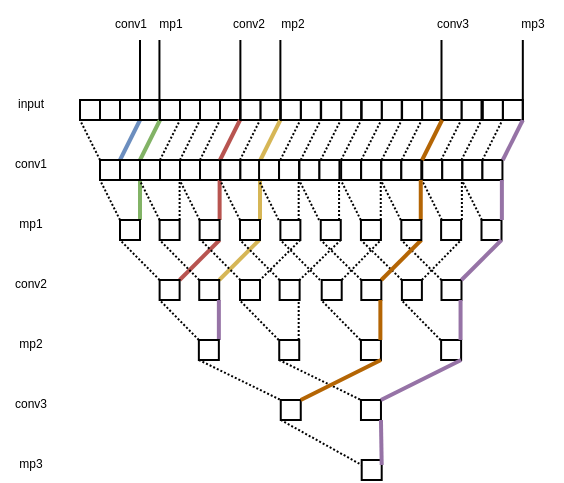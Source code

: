 <mxfile version="14.8.4" type="github">
  <diagram id="XacogqaK9mrQ45GxuNSi" name="Page-1">
    <mxGraphModel dx="677" dy="378" grid="1" gridSize="10" guides="1" tooltips="1" connect="1" arrows="1" fold="1" page="1" pageScale="1" pageWidth="850" pageHeight="1100" math="0" shadow="0">
      <root>
        <mxCell id="0" />
        <mxCell id="1" parent="0" />
        <mxCell id="IdqvDO2Dhx7yjKu7YwTV-2" value="" style="rounded=0;whiteSpace=wrap;html=1;" vertex="1" parent="1">
          <mxGeometry x="120" y="210" width="10" height="10" as="geometry" />
        </mxCell>
        <mxCell id="IdqvDO2Dhx7yjKu7YwTV-3" value="" style="rounded=0;whiteSpace=wrap;html=1;" vertex="1" parent="1">
          <mxGeometry x="130" y="210" width="10" height="10" as="geometry" />
        </mxCell>
        <mxCell id="IdqvDO2Dhx7yjKu7YwTV-4" value="" style="rounded=0;whiteSpace=wrap;html=1;fontStyle=1" vertex="1" parent="1">
          <mxGeometry x="140" y="210" width="10" height="10" as="geometry" />
        </mxCell>
        <mxCell id="IdqvDO2Dhx7yjKu7YwTV-11" style="rounded=0;orthogonalLoop=1;jettySize=auto;html=1;exitX=0;exitY=0;exitDx=0;exitDy=0;entryX=0;entryY=1;entryDx=0;entryDy=0;dashed=1;dashPattern=1 1;endArrow=none;endFill=0;" edge="1" parent="1" source="IdqvDO2Dhx7yjKu7YwTV-5" target="IdqvDO2Dhx7yjKu7YwTV-2">
          <mxGeometry relative="1" as="geometry" />
        </mxCell>
        <mxCell id="IdqvDO2Dhx7yjKu7YwTV-12" style="edgeStyle=none;rounded=0;orthogonalLoop=1;jettySize=auto;html=1;exitX=1;exitY=0;exitDx=0;exitDy=0;entryX=0;entryY=1;entryDx=0;entryDy=0;endArrow=none;endFill=0;fillColor=#dae8fc;strokeColor=#6c8ebf;strokeWidth=2;" edge="1" parent="1" source="IdqvDO2Dhx7yjKu7YwTV-5" target="IdqvDO2Dhx7yjKu7YwTV-10">
          <mxGeometry relative="1" as="geometry" />
        </mxCell>
        <mxCell id="IdqvDO2Dhx7yjKu7YwTV-5" value="" style="rounded=0;whiteSpace=wrap;html=1;" vertex="1" parent="1">
          <mxGeometry x="130" y="240" width="10" height="10" as="geometry" />
        </mxCell>
        <mxCell id="IdqvDO2Dhx7yjKu7YwTV-8" value="" style="rounded=0;whiteSpace=wrap;html=1;" vertex="1" parent="1">
          <mxGeometry x="130" y="210" width="10" height="10" as="geometry" />
        </mxCell>
        <mxCell id="IdqvDO2Dhx7yjKu7YwTV-9" value="" style="rounded=0;whiteSpace=wrap;html=1;" vertex="1" parent="1">
          <mxGeometry x="140" y="210" width="10" height="10" as="geometry" />
        </mxCell>
        <mxCell id="IdqvDO2Dhx7yjKu7YwTV-10" value="" style="rounded=0;whiteSpace=wrap;html=1;fontStyle=1" vertex="1" parent="1">
          <mxGeometry x="150" y="210" width="10" height="10" as="geometry" />
        </mxCell>
        <mxCell id="IdqvDO2Dhx7yjKu7YwTV-15" style="edgeStyle=none;rounded=0;orthogonalLoop=1;jettySize=auto;html=1;exitX=1;exitY=0;exitDx=0;exitDy=0;entryX=1;entryY=1;entryDx=0;entryDy=0;endArrow=none;endFill=0;fillColor=#d5e8d4;strokeColor=#82b366;strokeWidth=2;" edge="1" parent="1" target="IdqvDO2Dhx7yjKu7YwTV-10">
          <mxGeometry relative="1" as="geometry">
            <mxPoint x="150" y="240" as="sourcePoint" />
          </mxGeometry>
        </mxCell>
        <mxCell id="IdqvDO2Dhx7yjKu7YwTV-19" style="edgeStyle=none;rounded=0;orthogonalLoop=1;jettySize=auto;html=1;exitX=0;exitY=0;exitDx=0;exitDy=0;entryX=0;entryY=1;entryDx=0;entryDy=0;dashed=1;dashPattern=1 1;endArrow=none;endFill=0;" edge="1" parent="1" target="IdqvDO2Dhx7yjKu7YwTV-5">
          <mxGeometry relative="1" as="geometry">
            <mxPoint x="140" y="270.0" as="sourcePoint" />
          </mxGeometry>
        </mxCell>
        <mxCell id="IdqvDO2Dhx7yjKu7YwTV-20" style="edgeStyle=none;rounded=0;orthogonalLoop=1;jettySize=auto;html=1;exitX=1;exitY=0;exitDx=0;exitDy=0;entryX=1;entryY=1;entryDx=0;entryDy=0;endArrow=none;endFill=0;fillColor=#d5e8d4;strokeColor=#82b366;strokeWidth=2;" edge="1" parent="1">
          <mxGeometry relative="1" as="geometry">
            <mxPoint x="150" y="270.0" as="sourcePoint" />
            <mxPoint x="150" y="250.0" as="targetPoint" />
          </mxGeometry>
        </mxCell>
        <mxCell id="IdqvDO2Dhx7yjKu7YwTV-27" value="" style="rounded=0;whiteSpace=wrap;html=1;fontStyle=1" vertex="1" parent="1">
          <mxGeometry x="160" y="210" width="10" height="10" as="geometry" />
        </mxCell>
        <mxCell id="IdqvDO2Dhx7yjKu7YwTV-28" value="" style="rounded=0;whiteSpace=wrap;html=1;fontStyle=1" vertex="1" parent="1">
          <mxGeometry x="170" y="210" width="10" height="10" as="geometry" />
        </mxCell>
        <mxCell id="IdqvDO2Dhx7yjKu7YwTV-30" style="edgeStyle=none;rounded=0;orthogonalLoop=1;jettySize=auto;html=1;exitX=1;exitY=0;exitDx=0;exitDy=0;entryX=1;entryY=1;entryDx=0;entryDy=0;dashed=1;dashPattern=1 1;endArrow=none;endFill=0;" edge="1" parent="1" source="IdqvDO2Dhx7yjKu7YwTV-31">
          <mxGeometry relative="1" as="geometry">
            <mxPoint x="170" y="220" as="targetPoint" />
          </mxGeometry>
        </mxCell>
        <mxCell id="IdqvDO2Dhx7yjKu7YwTV-31" value="" style="rounded=0;whiteSpace=wrap;html=1;" vertex="1" parent="1">
          <mxGeometry x="150" y="240" width="10" height="10" as="geometry" />
        </mxCell>
        <mxCell id="IdqvDO2Dhx7yjKu7YwTV-33" style="edgeStyle=none;rounded=0;orthogonalLoop=1;jettySize=auto;html=1;exitX=1;exitY=0;exitDx=0;exitDy=0;entryX=1;entryY=1;entryDx=0;entryDy=0;dashed=1;dashPattern=1 1;endArrow=none;endFill=0;" edge="1" parent="1" source="IdqvDO2Dhx7yjKu7YwTV-34">
          <mxGeometry relative="1" as="geometry">
            <mxPoint x="180" y="220" as="targetPoint" />
          </mxGeometry>
        </mxCell>
        <mxCell id="IdqvDO2Dhx7yjKu7YwTV-34" value="" style="rounded=0;whiteSpace=wrap;html=1;" vertex="1" parent="1">
          <mxGeometry x="160" y="240" width="10" height="10" as="geometry" />
        </mxCell>
        <mxCell id="IdqvDO2Dhx7yjKu7YwTV-35" style="edgeStyle=none;rounded=0;orthogonalLoop=1;jettySize=auto;html=1;exitX=0;exitY=0;exitDx=0;exitDy=0;entryX=0;entryY=1;entryDx=0;entryDy=0;dashed=1;dashPattern=1 1;endArrow=none;endFill=0;" edge="1" parent="1" source="IdqvDO2Dhx7yjKu7YwTV-37">
          <mxGeometry relative="1" as="geometry">
            <mxPoint x="149.81" y="250.0" as="targetPoint" />
          </mxGeometry>
        </mxCell>
        <mxCell id="IdqvDO2Dhx7yjKu7YwTV-36" style="edgeStyle=none;rounded=0;orthogonalLoop=1;jettySize=auto;html=1;exitX=1;exitY=0;exitDx=0;exitDy=0;entryX=1;entryY=1;entryDx=0;entryDy=0;dashed=1;dashPattern=1 1;endArrow=none;endFill=0;" edge="1" parent="1" source="IdqvDO2Dhx7yjKu7YwTV-37">
          <mxGeometry relative="1" as="geometry">
            <mxPoint x="169.81" y="250.0" as="targetPoint" />
          </mxGeometry>
        </mxCell>
        <mxCell id="IdqvDO2Dhx7yjKu7YwTV-37" value="" style="rounded=0;whiteSpace=wrap;html=1;" vertex="1" parent="1">
          <mxGeometry x="159.81" y="270" width="10" height="10" as="geometry" />
        </mxCell>
        <mxCell id="IdqvDO2Dhx7yjKu7YwTV-38" value="" style="rounded=0;whiteSpace=wrap;html=1;fontStyle=1" vertex="1" parent="1">
          <mxGeometry x="180" y="210" width="10" height="10" as="geometry" />
        </mxCell>
        <mxCell id="IdqvDO2Dhx7yjKu7YwTV-39" value="" style="rounded=0;whiteSpace=wrap;html=1;fontStyle=1" vertex="1" parent="1">
          <mxGeometry x="190" y="210" width="10" height="10" as="geometry" />
        </mxCell>
        <mxCell id="IdqvDO2Dhx7yjKu7YwTV-46" value="" style="rounded=0;whiteSpace=wrap;html=1;" vertex="1" parent="1">
          <mxGeometry x="170" y="240" width="10" height="10" as="geometry" />
        </mxCell>
        <mxCell id="IdqvDO2Dhx7yjKu7YwTV-47" value="" style="rounded=0;whiteSpace=wrap;html=1;" vertex="1" parent="1">
          <mxGeometry x="180" y="240" width="10" height="10" as="geometry" />
        </mxCell>
        <mxCell id="IdqvDO2Dhx7yjKu7YwTV-49" style="edgeStyle=none;rounded=0;orthogonalLoop=1;jettySize=auto;html=1;exitX=1;exitY=0;exitDx=0;exitDy=0;entryX=1;entryY=1;entryDx=0;entryDy=0;dashed=1;dashPattern=1 1;endArrow=none;endFill=0;" edge="1" parent="1">
          <mxGeometry relative="1" as="geometry">
            <mxPoint x="190" y="220" as="targetPoint" />
            <mxPoint x="180" y="240" as="sourcePoint" />
          </mxGeometry>
        </mxCell>
        <mxCell id="IdqvDO2Dhx7yjKu7YwTV-51" style="edgeStyle=none;rounded=0;orthogonalLoop=1;jettySize=auto;html=1;exitX=1;exitY=0;exitDx=0;exitDy=0;entryX=1;entryY=1;entryDx=0;entryDy=0;endArrow=none;endFill=0;fillColor=#f8cecc;strokeColor=#b85450;strokeWidth=2;" edge="1" parent="1">
          <mxGeometry relative="1" as="geometry">
            <mxPoint x="200" y="220" as="targetPoint" />
            <mxPoint x="190" y="240" as="sourcePoint" />
          </mxGeometry>
        </mxCell>
        <mxCell id="IdqvDO2Dhx7yjKu7YwTV-52" style="edgeStyle=none;rounded=0;orthogonalLoop=1;jettySize=auto;html=1;exitX=0;exitY=0;exitDx=0;exitDy=0;entryX=0;entryY=1;entryDx=0;entryDy=0;dashed=1;dashPattern=1 1;endArrow=none;endFill=0;" edge="1" parent="1">
          <mxGeometry relative="1" as="geometry">
            <mxPoint x="169.81" y="250.0" as="targetPoint" />
            <mxPoint x="179.81" y="270.0" as="sourcePoint" />
          </mxGeometry>
        </mxCell>
        <mxCell id="IdqvDO2Dhx7yjKu7YwTV-53" style="edgeStyle=none;rounded=0;orthogonalLoop=1;jettySize=auto;html=1;exitX=1;exitY=0;exitDx=0;exitDy=0;entryX=1;entryY=1;entryDx=0;entryDy=0;endArrow=none;endFill=0;fillColor=#f8cecc;strokeColor=#b85450;strokeWidth=2;" edge="1" parent="1">
          <mxGeometry relative="1" as="geometry">
            <mxPoint x="189.81" y="250.0" as="targetPoint" />
            <mxPoint x="189.81" y="270.0" as="sourcePoint" />
          </mxGeometry>
        </mxCell>
        <mxCell id="IdqvDO2Dhx7yjKu7YwTV-56" style="edgeStyle=none;rounded=0;orthogonalLoop=1;jettySize=auto;html=1;exitX=0;exitY=0;exitDx=0;exitDy=0;entryX=0;entryY=1;entryDx=0;entryDy=0;dashed=1;dashPattern=1 1;endArrow=none;endFill=0;" edge="1" parent="1" source="IdqvDO2Dhx7yjKu7YwTV-55">
          <mxGeometry relative="1" as="geometry">
            <mxPoint x="140" y="280.0" as="targetPoint" />
          </mxGeometry>
        </mxCell>
        <mxCell id="IdqvDO2Dhx7yjKu7YwTV-57" style="edgeStyle=none;rounded=0;orthogonalLoop=1;jettySize=auto;html=1;exitX=1;exitY=0;exitDx=0;exitDy=0;entryX=1;entryY=1;entryDx=0;entryDy=0;endArrow=none;endFill=0;fillColor=#f8cecc;strokeColor=#b85450;strokeWidth=2;" edge="1" parent="1" source="IdqvDO2Dhx7yjKu7YwTV-55">
          <mxGeometry relative="1" as="geometry">
            <mxPoint x="189.81" y="280.0" as="targetPoint" />
          </mxGeometry>
        </mxCell>
        <mxCell id="IdqvDO2Dhx7yjKu7YwTV-55" value="" style="rounded=0;whiteSpace=wrap;html=1;" vertex="1" parent="1">
          <mxGeometry x="159.81" y="300" width="10" height="10" as="geometry" />
        </mxCell>
        <mxCell id="IdqvDO2Dhx7yjKu7YwTV-58" style="edgeStyle=none;rounded=0;orthogonalLoop=1;jettySize=auto;html=1;exitX=0;exitY=0;exitDx=0;exitDy=0;entryX=0;entryY=1;entryDx=0;entryDy=0;dashed=1;dashPattern=1 1;endArrow=none;endFill=0;" edge="1" parent="1" source="IdqvDO2Dhx7yjKu7YwTV-60">
          <mxGeometry relative="1" as="geometry">
            <mxPoint x="159.81" y="280.0" as="targetPoint" />
          </mxGeometry>
        </mxCell>
        <mxCell id="IdqvDO2Dhx7yjKu7YwTV-59" style="edgeStyle=none;rounded=0;orthogonalLoop=1;jettySize=auto;html=1;exitX=1;exitY=0;exitDx=0;exitDy=0;entryX=1;entryY=1;entryDx=0;entryDy=0;endArrow=none;endFill=0;fillColor=#fff2cc;strokeColor=#d6b656;strokeWidth=2;" edge="1" parent="1" source="IdqvDO2Dhx7yjKu7YwTV-60">
          <mxGeometry relative="1" as="geometry">
            <mxPoint x="209.62" y="280.0" as="targetPoint" />
          </mxGeometry>
        </mxCell>
        <mxCell id="IdqvDO2Dhx7yjKu7YwTV-60" value="" style="rounded=0;whiteSpace=wrap;html=1;" vertex="1" parent="1">
          <mxGeometry x="179.62" y="300" width="10" height="10" as="geometry" />
        </mxCell>
        <mxCell id="IdqvDO2Dhx7yjKu7YwTV-61" value="" style="rounded=0;whiteSpace=wrap;html=1;fontStyle=1" vertex="1" parent="1">
          <mxGeometry x="210.19" y="210" width="10" height="10" as="geometry" />
        </mxCell>
        <mxCell id="IdqvDO2Dhx7yjKu7YwTV-62" value="" style="rounded=0;whiteSpace=wrap;html=1;" vertex="1" parent="1">
          <mxGeometry x="190.19" y="240" width="10" height="10" as="geometry" />
        </mxCell>
        <mxCell id="IdqvDO2Dhx7yjKu7YwTV-63" value="" style="rounded=0;whiteSpace=wrap;html=1;" vertex="1" parent="1">
          <mxGeometry x="200.19" y="240" width="10" height="10" as="geometry" />
        </mxCell>
        <mxCell id="IdqvDO2Dhx7yjKu7YwTV-64" style="edgeStyle=none;rounded=0;orthogonalLoop=1;jettySize=auto;html=1;exitX=1;exitY=0;exitDx=0;exitDy=0;entryX=1;entryY=1;entryDx=0;entryDy=0;endArrow=none;endFill=0;fillColor=#fff2cc;strokeColor=#d6b656;strokeWidth=2;" edge="1" parent="1">
          <mxGeometry relative="1" as="geometry">
            <mxPoint x="220.19" y="220" as="targetPoint" />
            <mxPoint x="210.19" y="240" as="sourcePoint" />
          </mxGeometry>
        </mxCell>
        <mxCell id="IdqvDO2Dhx7yjKu7YwTV-65" style="edgeStyle=none;rounded=0;orthogonalLoop=1;jettySize=auto;html=1;exitX=0;exitY=0;exitDx=0;exitDy=0;entryX=0;entryY=1;entryDx=0;entryDy=0;dashed=1;dashPattern=1 1;endArrow=none;endFill=0;strokeWidth=1;" edge="1" parent="1">
          <mxGeometry relative="1" as="geometry">
            <mxPoint x="190.0" y="250.0" as="targetPoint" />
            <mxPoint x="200" y="270.0" as="sourcePoint" />
          </mxGeometry>
        </mxCell>
        <mxCell id="IdqvDO2Dhx7yjKu7YwTV-66" style="edgeStyle=none;rounded=0;orthogonalLoop=1;jettySize=auto;html=1;exitX=1;exitY=0;exitDx=0;exitDy=0;entryX=1;entryY=1;entryDx=0;entryDy=0;endArrow=none;endFill=0;fillColor=#fff2cc;strokeColor=#d6b656;strokeWidth=2;" edge="1" parent="1">
          <mxGeometry relative="1" as="geometry">
            <mxPoint x="210.0" y="250.0" as="targetPoint" />
            <mxPoint x="210" y="270.0" as="sourcePoint" />
          </mxGeometry>
        </mxCell>
        <mxCell id="IdqvDO2Dhx7yjKu7YwTV-68" value="" style="rounded=0;whiteSpace=wrap;html=1;fontStyle=1" vertex="1" parent="1">
          <mxGeometry x="200.19" y="210" width="10" height="10" as="geometry" />
        </mxCell>
        <mxCell id="IdqvDO2Dhx7yjKu7YwTV-69" style="edgeStyle=none;rounded=0;orthogonalLoop=1;jettySize=auto;html=1;exitX=1;exitY=0;exitDx=0;exitDy=0;entryX=1;entryY=1;entryDx=0;entryDy=0;dashed=1;dashPattern=1 1;endArrow=none;endFill=0;" edge="1" parent="1">
          <mxGeometry relative="1" as="geometry">
            <mxPoint x="210" y="220" as="targetPoint" />
            <mxPoint x="200" y="240" as="sourcePoint" />
          </mxGeometry>
        </mxCell>
        <mxCell id="IdqvDO2Dhx7yjKu7YwTV-70" style="edgeStyle=none;rounded=0;orthogonalLoop=1;jettySize=auto;html=1;exitX=0;exitY=0;exitDx=0;exitDy=0;entryX=0;entryY=1;entryDx=0;entryDy=0;dashed=1;dashPattern=1 1;endArrow=none;endFill=0;" edge="1" parent="1" source="IdqvDO2Dhx7yjKu7YwTV-72" target="IdqvDO2Dhx7yjKu7YwTV-55">
          <mxGeometry relative="1" as="geometry">
            <mxPoint x="169.43" y="310.0" as="targetPoint" />
          </mxGeometry>
        </mxCell>
        <mxCell id="IdqvDO2Dhx7yjKu7YwTV-71" style="edgeStyle=none;rounded=0;orthogonalLoop=1;jettySize=auto;html=1;exitX=1;exitY=0;exitDx=0;exitDy=0;entryX=1;entryY=1;entryDx=0;entryDy=0;endArrow=none;endFill=0;fillColor=#e1d5e7;strokeColor=#9673a6;strokeWidth=2;" edge="1" parent="1" source="IdqvDO2Dhx7yjKu7YwTV-72">
          <mxGeometry relative="1" as="geometry">
            <mxPoint x="189.43" y="310.0" as="targetPoint" />
          </mxGeometry>
        </mxCell>
        <mxCell id="IdqvDO2Dhx7yjKu7YwTV-134" style="edgeStyle=none;rounded=0;orthogonalLoop=1;jettySize=auto;html=1;exitX=0;exitY=1;exitDx=0;exitDy=0;entryX=0;entryY=0;entryDx=0;entryDy=0;dashed=1;dashPattern=1 1;endArrow=none;endFill=0;" edge="1" parent="1" source="IdqvDO2Dhx7yjKu7YwTV-72" target="IdqvDO2Dhx7yjKu7YwTV-133">
          <mxGeometry relative="1" as="geometry" />
        </mxCell>
        <mxCell id="IdqvDO2Dhx7yjKu7YwTV-72" value="" style="rounded=0;whiteSpace=wrap;html=1;" vertex="1" parent="1">
          <mxGeometry x="179.43" y="330" width="10" height="10" as="geometry" />
        </mxCell>
        <mxCell id="IdqvDO2Dhx7yjKu7YwTV-74" value="&lt;font style=&quot;font-size: 6px&quot;&gt;conv1&lt;/font&gt;" style="text;html=1;align=center;verticalAlign=middle;resizable=0;points=[];autosize=1;strokeColor=none;" vertex="1" parent="1">
          <mxGeometry x="80" y="230" width="30" height="20" as="geometry" />
        </mxCell>
        <mxCell id="IdqvDO2Dhx7yjKu7YwTV-75" value="&lt;font style=&quot;font-size: 6px&quot;&gt;mp1&lt;/font&gt;" style="text;html=1;align=center;verticalAlign=middle;resizable=0;points=[];autosize=1;strokeColor=none;" vertex="1" parent="1">
          <mxGeometry x="80" y="260" width="30" height="20" as="geometry" />
        </mxCell>
        <mxCell id="IdqvDO2Dhx7yjKu7YwTV-76" value="&lt;font style=&quot;font-size: 6px&quot;&gt;conv2&lt;/font&gt;" style="text;html=1;align=center;verticalAlign=middle;resizable=0;points=[];autosize=1;strokeColor=none;" vertex="1" parent="1">
          <mxGeometry x="80" y="290" width="30" height="20" as="geometry" />
        </mxCell>
        <mxCell id="IdqvDO2Dhx7yjKu7YwTV-77" value="&lt;font style=&quot;font-size: 6px&quot;&gt;mp2&lt;/font&gt;" style="text;html=1;align=center;verticalAlign=middle;resizable=0;points=[];autosize=1;strokeColor=none;" vertex="1" parent="1">
          <mxGeometry x="80" y="320" width="30" height="20" as="geometry" />
        </mxCell>
        <mxCell id="IdqvDO2Dhx7yjKu7YwTV-78" value="&lt;font style=&quot;font-size: 6px&quot;&gt;input&lt;/font&gt;" style="text;html=1;align=center;verticalAlign=middle;resizable=0;points=[];autosize=1;strokeColor=none;" vertex="1" parent="1">
          <mxGeometry x="80" y="200" width="30" height="20" as="geometry" />
        </mxCell>
        <mxCell id="IdqvDO2Dhx7yjKu7YwTV-79" value="" style="rounded=0;whiteSpace=wrap;html=1;" vertex="1" parent="1">
          <mxGeometry x="200" y="300" width="10" height="10" as="geometry" />
        </mxCell>
        <mxCell id="IdqvDO2Dhx7yjKu7YwTV-105" style="edgeStyle=none;rounded=0;orthogonalLoop=1;jettySize=auto;html=1;exitX=0;exitY=0;exitDx=0;exitDy=0;entryX=0;entryY=1;entryDx=0;entryDy=0;dashed=1;dashPattern=1 1;endArrow=none;endFill=0;" edge="1" parent="1" source="IdqvDO2Dhx7yjKu7YwTV-80">
          <mxGeometry relative="1" as="geometry">
            <mxPoint x="200" y="280.0" as="targetPoint" />
          </mxGeometry>
        </mxCell>
        <mxCell id="IdqvDO2Dhx7yjKu7YwTV-80" value="" style="rounded=0;whiteSpace=wrap;html=1;" vertex="1" parent="1">
          <mxGeometry x="219.81" y="300" width="10" height="10" as="geometry" />
        </mxCell>
        <mxCell id="IdqvDO2Dhx7yjKu7YwTV-81" value="" style="rounded=0;whiteSpace=wrap;html=1;" vertex="1" parent="1">
          <mxGeometry x="219.62" y="330" width="10" height="10" as="geometry" />
        </mxCell>
        <mxCell id="IdqvDO2Dhx7yjKu7YwTV-82" style="edgeStyle=none;rounded=0;orthogonalLoop=1;jettySize=auto;html=1;exitX=0;exitY=0;exitDx=0;exitDy=0;entryX=0;entryY=1;entryDx=0;entryDy=0;dashed=1;dashPattern=1 1;endArrow=none;endFill=0;" edge="1" parent="1">
          <mxGeometry relative="1" as="geometry">
            <mxPoint x="199.72" y="310" as="targetPoint" />
            <mxPoint x="219.34" y="330" as="sourcePoint" />
          </mxGeometry>
        </mxCell>
        <mxCell id="IdqvDO2Dhx7yjKu7YwTV-83" style="edgeStyle=none;rounded=0;orthogonalLoop=1;jettySize=auto;html=1;exitX=1;exitY=0;exitDx=0;exitDy=0;entryX=1;entryY=1;entryDx=0;entryDy=0;dashed=1;dashPattern=1 1;endArrow=none;endFill=0;" edge="1" parent="1">
          <mxGeometry relative="1" as="geometry">
            <mxPoint x="229.34" y="310" as="targetPoint" />
            <mxPoint x="229.34" y="330" as="sourcePoint" />
          </mxGeometry>
        </mxCell>
        <mxCell id="IdqvDO2Dhx7yjKu7YwTV-84" style="edgeStyle=none;rounded=0;orthogonalLoop=1;jettySize=auto;html=1;exitX=0;exitY=0;exitDx=0;exitDy=0;entryX=0;entryY=1;entryDx=0;entryDy=0;dashed=1;dashPattern=1 1;endArrow=none;endFill=0;" edge="1" parent="1">
          <mxGeometry relative="1" as="geometry">
            <mxPoint x="180.38" y="280" as="targetPoint" />
            <mxPoint x="200.19" y="300" as="sourcePoint" />
          </mxGeometry>
        </mxCell>
        <mxCell id="IdqvDO2Dhx7yjKu7YwTV-94" style="edgeStyle=none;rounded=0;orthogonalLoop=1;jettySize=auto;html=1;exitX=1;exitY=1;exitDx=0;exitDy=0;entryX=1;entryY=0;entryDx=0;entryDy=0;dashed=1;dashPattern=1 1;endArrow=none;endFill=0;" edge="1" parent="1" source="IdqvDO2Dhx7yjKu7YwTV-85" target="IdqvDO2Dhx7yjKu7YwTV-79">
          <mxGeometry relative="1" as="geometry" />
        </mxCell>
        <mxCell id="IdqvDO2Dhx7yjKu7YwTV-85" value="" style="rounded=0;whiteSpace=wrap;html=1;" vertex="1" parent="1">
          <mxGeometry x="220.19" y="270" width="10" height="10" as="geometry" />
        </mxCell>
        <mxCell id="IdqvDO2Dhx7yjKu7YwTV-86" value="" style="rounded=0;whiteSpace=wrap;html=1;" vertex="1" parent="1">
          <mxGeometry x="209.53" y="240" width="10" height="10" as="geometry" />
        </mxCell>
        <mxCell id="IdqvDO2Dhx7yjKu7YwTV-87" value="" style="rounded=0;whiteSpace=wrap;html=1;" vertex="1" parent="1">
          <mxGeometry x="219.53" y="240" width="10" height="10" as="geometry" />
        </mxCell>
        <mxCell id="IdqvDO2Dhx7yjKu7YwTV-88" style="edgeStyle=none;rounded=0;orthogonalLoop=1;jettySize=auto;html=1;exitX=0;exitY=0;exitDx=0;exitDy=0;entryX=0;entryY=1;entryDx=0;entryDy=0;dashed=1;dashPattern=1 1;endArrow=none;endFill=0;" edge="1" parent="1">
          <mxGeometry relative="1" as="geometry">
            <mxPoint x="209.34" y="250" as="targetPoint" />
            <mxPoint x="219.34" y="270" as="sourcePoint" />
          </mxGeometry>
        </mxCell>
        <mxCell id="IdqvDO2Dhx7yjKu7YwTV-89" style="edgeStyle=none;rounded=0;orthogonalLoop=1;jettySize=auto;html=1;exitX=1;exitY=0;exitDx=0;exitDy=0;entryX=1;entryY=1;entryDx=0;entryDy=0;dashed=1;dashPattern=1 1;endArrow=none;endFill=0;" edge="1" parent="1">
          <mxGeometry relative="1" as="geometry">
            <mxPoint x="229.34" y="250" as="targetPoint" />
            <mxPoint x="229.34" y="270" as="sourcePoint" />
          </mxGeometry>
        </mxCell>
        <mxCell id="IdqvDO2Dhx7yjKu7YwTV-90" value="" style="rounded=0;whiteSpace=wrap;html=1;fontStyle=1" vertex="1" parent="1">
          <mxGeometry x="230.38" y="210" width="10" height="10" as="geometry" />
        </mxCell>
        <mxCell id="IdqvDO2Dhx7yjKu7YwTV-91" style="edgeStyle=none;rounded=0;orthogonalLoop=1;jettySize=auto;html=1;exitX=1;exitY=0;exitDx=0;exitDy=0;entryX=1;entryY=1;entryDx=0;entryDy=0;dashed=1;dashPattern=1 1;endArrow=none;endFill=0;" edge="1" parent="1">
          <mxGeometry relative="1" as="geometry">
            <mxPoint x="240.38" y="220" as="targetPoint" />
            <mxPoint x="230.38" y="240" as="sourcePoint" />
          </mxGeometry>
        </mxCell>
        <mxCell id="IdqvDO2Dhx7yjKu7YwTV-92" value="" style="rounded=0;whiteSpace=wrap;html=1;fontStyle=1" vertex="1" parent="1">
          <mxGeometry x="220.38" y="210" width="10" height="10" as="geometry" />
        </mxCell>
        <mxCell id="IdqvDO2Dhx7yjKu7YwTV-93" style="edgeStyle=none;rounded=0;orthogonalLoop=1;jettySize=auto;html=1;exitX=1;exitY=0;exitDx=0;exitDy=0;entryX=1;entryY=1;entryDx=0;entryDy=0;dashed=1;dashPattern=1 1;endArrow=none;endFill=0;" edge="1" parent="1">
          <mxGeometry relative="1" as="geometry">
            <mxPoint x="230.19" y="220" as="targetPoint" />
            <mxPoint x="220.19" y="240" as="sourcePoint" />
          </mxGeometry>
        </mxCell>
        <mxCell id="IdqvDO2Dhx7yjKu7YwTV-104" style="edgeStyle=none;rounded=0;orthogonalLoop=1;jettySize=auto;html=1;exitX=1;exitY=1;exitDx=0;exitDy=0;entryX=1;entryY=0;entryDx=0;entryDy=0;dashed=1;dashPattern=1 1;endArrow=none;endFill=0;" edge="1" parent="1" source="IdqvDO2Dhx7yjKu7YwTV-95" target="IdqvDO2Dhx7yjKu7YwTV-80">
          <mxGeometry relative="1" as="geometry" />
        </mxCell>
        <mxCell id="IdqvDO2Dhx7yjKu7YwTV-95" value="" style="rounded=0;whiteSpace=wrap;html=1;" vertex="1" parent="1">
          <mxGeometry x="240.38" y="270" width="10" height="10" as="geometry" />
        </mxCell>
        <mxCell id="IdqvDO2Dhx7yjKu7YwTV-96" value="" style="rounded=0;whiteSpace=wrap;html=1;" vertex="1" parent="1">
          <mxGeometry x="229.72" y="240" width="10" height="10" as="geometry" />
        </mxCell>
        <mxCell id="IdqvDO2Dhx7yjKu7YwTV-97" value="" style="rounded=0;whiteSpace=wrap;html=1;" vertex="1" parent="1">
          <mxGeometry x="239.72" y="240" width="10" height="10" as="geometry" />
        </mxCell>
        <mxCell id="IdqvDO2Dhx7yjKu7YwTV-98" style="edgeStyle=none;rounded=0;orthogonalLoop=1;jettySize=auto;html=1;exitX=0;exitY=0;exitDx=0;exitDy=0;entryX=0;entryY=1;entryDx=0;entryDy=0;dashed=1;dashPattern=1 1;endArrow=none;endFill=0;" edge="1" parent="1">
          <mxGeometry relative="1" as="geometry">
            <mxPoint x="229.53" y="250" as="targetPoint" />
            <mxPoint x="239.53" y="270" as="sourcePoint" />
          </mxGeometry>
        </mxCell>
        <mxCell id="IdqvDO2Dhx7yjKu7YwTV-99" style="edgeStyle=none;rounded=0;orthogonalLoop=1;jettySize=auto;html=1;exitX=1;exitY=0;exitDx=0;exitDy=0;entryX=1;entryY=1;entryDx=0;entryDy=0;dashed=1;dashPattern=1 1;endArrow=none;endFill=0;" edge="1" parent="1">
          <mxGeometry relative="1" as="geometry">
            <mxPoint x="249.53" y="250" as="targetPoint" />
            <mxPoint x="249.53" y="270" as="sourcePoint" />
          </mxGeometry>
        </mxCell>
        <mxCell id="IdqvDO2Dhx7yjKu7YwTV-100" value="" style="rounded=0;whiteSpace=wrap;html=1;fontStyle=1" vertex="1" parent="1">
          <mxGeometry x="250.57" y="210" width="10" height="10" as="geometry" />
        </mxCell>
        <mxCell id="IdqvDO2Dhx7yjKu7YwTV-101" style="edgeStyle=none;rounded=0;orthogonalLoop=1;jettySize=auto;html=1;exitX=1;exitY=0;exitDx=0;exitDy=0;entryX=1;entryY=1;entryDx=0;entryDy=0;dashed=1;dashPattern=1 1;endArrow=none;endFill=0;" edge="1" parent="1">
          <mxGeometry relative="1" as="geometry">
            <mxPoint x="260.57" y="220" as="targetPoint" />
            <mxPoint x="250.57" y="240" as="sourcePoint" />
          </mxGeometry>
        </mxCell>
        <mxCell id="IdqvDO2Dhx7yjKu7YwTV-102" value="" style="rounded=0;whiteSpace=wrap;html=1;fontStyle=1" vertex="1" parent="1">
          <mxGeometry x="240.57" y="210" width="10" height="10" as="geometry" />
        </mxCell>
        <mxCell id="IdqvDO2Dhx7yjKu7YwTV-103" style="edgeStyle=none;rounded=0;orthogonalLoop=1;jettySize=auto;html=1;exitX=1;exitY=0;exitDx=0;exitDy=0;entryX=1;entryY=1;entryDx=0;entryDy=0;dashed=1;dashPattern=1 1;endArrow=none;endFill=0;" edge="1" parent="1">
          <mxGeometry relative="1" as="geometry">
            <mxPoint x="250.38" y="220" as="targetPoint" />
            <mxPoint x="240.38" y="240" as="sourcePoint" />
          </mxGeometry>
        </mxCell>
        <mxCell id="IdqvDO2Dhx7yjKu7YwTV-114" style="edgeStyle=none;rounded=0;orthogonalLoop=1;jettySize=auto;html=1;exitX=1;exitY=0;exitDx=0;exitDy=0;entryX=1;entryY=1;entryDx=0;entryDy=0;dashed=1;dashPattern=1 1;endArrow=none;endFill=0;" edge="1" parent="1" source="IdqvDO2Dhx7yjKu7YwTV-106" target="IdqvDO2Dhx7yjKu7YwTV-112">
          <mxGeometry relative="1" as="geometry" />
        </mxCell>
        <mxCell id="IdqvDO2Dhx7yjKu7YwTV-106" value="" style="rounded=0;whiteSpace=wrap;html=1;" vertex="1" parent="1">
          <mxGeometry x="240.85" y="300" width="10" height="10" as="geometry" />
        </mxCell>
        <mxCell id="IdqvDO2Dhx7yjKu7YwTV-116" style="edgeStyle=none;rounded=0;orthogonalLoop=1;jettySize=auto;html=1;exitX=0;exitY=0;exitDx=0;exitDy=0;dashed=1;dashPattern=1 1;endArrow=none;endFill=0;entryX=0;entryY=1;entryDx=0;entryDy=0;" edge="1" parent="1" source="IdqvDO2Dhx7yjKu7YwTV-107" target="IdqvDO2Dhx7yjKu7YwTV-95">
          <mxGeometry relative="1" as="geometry">
            <mxPoint x="240" y="280" as="targetPoint" />
          </mxGeometry>
        </mxCell>
        <mxCell id="IdqvDO2Dhx7yjKu7YwTV-107" value="" style="rounded=0;whiteSpace=wrap;html=1;" vertex="1" parent="1">
          <mxGeometry x="260.66" y="300" width="10" height="10" as="geometry" />
        </mxCell>
        <mxCell id="IdqvDO2Dhx7yjKu7YwTV-108" value="" style="rounded=0;whiteSpace=wrap;html=1;" vertex="1" parent="1">
          <mxGeometry x="260.47" y="330" width="10" height="10" as="geometry" />
        </mxCell>
        <mxCell id="IdqvDO2Dhx7yjKu7YwTV-109" style="edgeStyle=none;rounded=0;orthogonalLoop=1;jettySize=auto;html=1;exitX=0;exitY=0;exitDx=0;exitDy=0;entryX=0;entryY=1;entryDx=0;entryDy=0;dashed=1;dashPattern=1 1;endArrow=none;endFill=0;" edge="1" parent="1">
          <mxGeometry relative="1" as="geometry">
            <mxPoint x="240.57" y="310" as="targetPoint" />
            <mxPoint x="260.19" y="330" as="sourcePoint" />
          </mxGeometry>
        </mxCell>
        <mxCell id="IdqvDO2Dhx7yjKu7YwTV-111" style="edgeStyle=none;rounded=0;orthogonalLoop=1;jettySize=auto;html=1;exitX=0;exitY=0;exitDx=0;exitDy=0;entryX=0;entryY=1;entryDx=0;entryDy=0;dashed=1;dashPattern=1 1;endArrow=none;endFill=0;" edge="1" parent="1">
          <mxGeometry relative="1" as="geometry">
            <mxPoint x="240.0" y="300" as="sourcePoint" />
            <mxPoint x="220.19" y="280" as="targetPoint" />
          </mxGeometry>
        </mxCell>
        <mxCell id="IdqvDO2Dhx7yjKu7YwTV-112" value="" style="rounded=0;whiteSpace=wrap;html=1;" vertex="1" parent="1">
          <mxGeometry x="260.47" y="270" width="10" height="10" as="geometry" />
        </mxCell>
        <mxCell id="IdqvDO2Dhx7yjKu7YwTV-117" value="" style="rounded=0;whiteSpace=wrap;html=1;" vertex="1" parent="1">
          <mxGeometry x="250.57" y="240" width="10" height="10" as="geometry" />
        </mxCell>
        <mxCell id="IdqvDO2Dhx7yjKu7YwTV-118" value="" style="rounded=0;whiteSpace=wrap;html=1;" vertex="1" parent="1">
          <mxGeometry x="260.57" y="240" width="10" height="10" as="geometry" />
        </mxCell>
        <mxCell id="IdqvDO2Dhx7yjKu7YwTV-119" style="edgeStyle=none;rounded=0;orthogonalLoop=1;jettySize=auto;html=1;exitX=0;exitY=0;exitDx=0;exitDy=0;entryX=0;entryY=1;entryDx=0;entryDy=0;dashed=1;dashPattern=1 1;endArrow=none;endFill=0;" edge="1" parent="1">
          <mxGeometry relative="1" as="geometry">
            <mxPoint x="250.38" y="250" as="targetPoint" />
            <mxPoint x="260.38" y="270" as="sourcePoint" />
          </mxGeometry>
        </mxCell>
        <mxCell id="IdqvDO2Dhx7yjKu7YwTV-120" style="edgeStyle=none;rounded=0;orthogonalLoop=1;jettySize=auto;html=1;exitX=1;exitY=0;exitDx=0;exitDy=0;entryX=1;entryY=1;entryDx=0;entryDy=0;dashed=1;dashPattern=1 1;endArrow=none;endFill=0;" edge="1" parent="1">
          <mxGeometry relative="1" as="geometry">
            <mxPoint x="270.38" y="250" as="targetPoint" />
            <mxPoint x="270.38" y="270" as="sourcePoint" />
          </mxGeometry>
        </mxCell>
        <mxCell id="IdqvDO2Dhx7yjKu7YwTV-121" value="" style="rounded=0;whiteSpace=wrap;html=1;" vertex="1" parent="1">
          <mxGeometry x="270.66" y="240" width="10" height="10" as="geometry" />
        </mxCell>
        <mxCell id="IdqvDO2Dhx7yjKu7YwTV-122" value="" style="rounded=0;whiteSpace=wrap;html=1;" vertex="1" parent="1">
          <mxGeometry x="280.66" y="240" width="10" height="10" as="geometry" />
        </mxCell>
        <mxCell id="IdqvDO2Dhx7yjKu7YwTV-123" style="edgeStyle=none;rounded=0;orthogonalLoop=1;jettySize=auto;html=1;exitX=0;exitY=0;exitDx=0;exitDy=0;entryX=0;entryY=1;entryDx=0;entryDy=0;dashed=1;dashPattern=1 1;endArrow=none;endFill=0;" edge="1" parent="1">
          <mxGeometry relative="1" as="geometry">
            <mxPoint x="270.38" y="250" as="targetPoint" />
            <mxPoint x="280.38" y="270" as="sourcePoint" />
          </mxGeometry>
        </mxCell>
        <mxCell id="IdqvDO2Dhx7yjKu7YwTV-125" value="" style="rounded=0;whiteSpace=wrap;html=1;fontStyle=1" vertex="1" parent="1">
          <mxGeometry x="270.85" y="210" width="10" height="10" as="geometry" />
        </mxCell>
        <mxCell id="IdqvDO2Dhx7yjKu7YwTV-126" style="edgeStyle=none;rounded=0;orthogonalLoop=1;jettySize=auto;html=1;exitX=1;exitY=0;exitDx=0;exitDy=0;entryX=1;entryY=1;entryDx=0;entryDy=0;dashed=1;dashPattern=1 1;endArrow=none;endFill=0;" edge="1" parent="1">
          <mxGeometry relative="1" as="geometry">
            <mxPoint x="280.85" y="220" as="targetPoint" />
            <mxPoint x="270.85" y="240" as="sourcePoint" />
          </mxGeometry>
        </mxCell>
        <mxCell id="IdqvDO2Dhx7yjKu7YwTV-127" value="" style="rounded=0;whiteSpace=wrap;html=1;fontStyle=1" vertex="1" parent="1">
          <mxGeometry x="260.85" y="210" width="10" height="10" as="geometry" />
        </mxCell>
        <mxCell id="IdqvDO2Dhx7yjKu7YwTV-128" style="edgeStyle=none;rounded=0;orthogonalLoop=1;jettySize=auto;html=1;exitX=1;exitY=0;exitDx=0;exitDy=0;entryX=1;entryY=1;entryDx=0;entryDy=0;dashed=1;dashPattern=1 1;endArrow=none;endFill=0;" edge="1" parent="1">
          <mxGeometry relative="1" as="geometry">
            <mxPoint x="270.66" y="220" as="targetPoint" />
            <mxPoint x="260.66" y="240" as="sourcePoint" />
          </mxGeometry>
        </mxCell>
        <mxCell id="IdqvDO2Dhx7yjKu7YwTV-129" value="" style="rounded=0;whiteSpace=wrap;html=1;fontStyle=1" vertex="1" parent="1">
          <mxGeometry x="291.04" y="210" width="10" height="10" as="geometry" />
        </mxCell>
        <mxCell id="IdqvDO2Dhx7yjKu7YwTV-131" value="" style="rounded=0;whiteSpace=wrap;html=1;fontStyle=1" vertex="1" parent="1">
          <mxGeometry x="281.04" y="210" width="10" height="10" as="geometry" />
        </mxCell>
        <mxCell id="IdqvDO2Dhx7yjKu7YwTV-132" style="edgeStyle=none;rounded=0;orthogonalLoop=1;jettySize=auto;html=1;exitX=1;exitY=0;exitDx=0;exitDy=0;entryX=1;entryY=1;entryDx=0;entryDy=0;dashed=1;dashPattern=1 1;endArrow=none;endFill=0;" edge="1" parent="1">
          <mxGeometry relative="1" as="geometry">
            <mxPoint x="290.85" y="220" as="targetPoint" />
            <mxPoint x="280.85" y="240" as="sourcePoint" />
          </mxGeometry>
        </mxCell>
        <mxCell id="IdqvDO2Dhx7yjKu7YwTV-171" style="edgeStyle=none;rounded=0;orthogonalLoop=1;jettySize=auto;html=1;exitX=0;exitY=1;exitDx=0;exitDy=0;entryX=0;entryY=0.25;entryDx=0;entryDy=0;dashed=1;dashPattern=1 1;endArrow=none;endFill=0;" edge="1" parent="1" source="IdqvDO2Dhx7yjKu7YwTV-133" target="IdqvDO2Dhx7yjKu7YwTV-169">
          <mxGeometry relative="1" as="geometry" />
        </mxCell>
        <mxCell id="IdqvDO2Dhx7yjKu7YwTV-133" value="" style="rounded=0;whiteSpace=wrap;html=1;" vertex="1" parent="1">
          <mxGeometry x="220.38" y="360" width="10" height="10" as="geometry" />
        </mxCell>
        <mxCell id="IdqvDO2Dhx7yjKu7YwTV-136" value="&lt;font style=&quot;font-size: 6px&quot;&gt;conv3&lt;/font&gt;" style="text;html=1;align=center;verticalAlign=middle;resizable=0;points=[];autosize=1;strokeColor=none;" vertex="1" parent="1">
          <mxGeometry x="80" y="350" width="30" height="20" as="geometry" />
        </mxCell>
        <mxCell id="IdqvDO2Dhx7yjKu7YwTV-137" style="edgeStyle=none;rounded=0;orthogonalLoop=1;jettySize=auto;html=1;exitX=0;exitY=1;exitDx=0;exitDy=0;entryX=0;entryY=0;entryDx=0;entryDy=0;dashed=1;dashPattern=1 1;endArrow=none;endFill=0;" edge="1" parent="1" target="IdqvDO2Dhx7yjKu7YwTV-139">
          <mxGeometry relative="1" as="geometry">
            <mxPoint x="219.53" y="340" as="sourcePoint" />
          </mxGeometry>
        </mxCell>
        <mxCell id="IdqvDO2Dhx7yjKu7YwTV-138" style="edgeStyle=none;rounded=0;orthogonalLoop=1;jettySize=auto;html=1;exitX=1;exitY=0;exitDx=0;exitDy=0;entryX=1;entryY=1;entryDx=0;entryDy=0;endArrow=none;endFill=0;fillColor=#e1d5e7;strokeColor=#9673a6;" edge="1" parent="1" source="IdqvDO2Dhx7yjKu7YwTV-139">
          <mxGeometry relative="1" as="geometry">
            <mxPoint x="310.57" y="340" as="targetPoint" />
          </mxGeometry>
        </mxCell>
        <mxCell id="IdqvDO2Dhx7yjKu7YwTV-172" style="edgeStyle=none;rounded=0;orthogonalLoop=1;jettySize=auto;html=1;exitX=1;exitY=1;exitDx=0;exitDy=0;entryX=1;entryY=0.25;entryDx=0;entryDy=0;endArrow=none;endFill=0;fillColor=#e1d5e7;strokeColor=#9673a6;" edge="1" parent="1" source="IdqvDO2Dhx7yjKu7YwTV-139" target="IdqvDO2Dhx7yjKu7YwTV-169">
          <mxGeometry relative="1" as="geometry" />
        </mxCell>
        <mxCell id="IdqvDO2Dhx7yjKu7YwTV-139" value="" style="rounded=0;whiteSpace=wrap;html=1;" vertex="1" parent="1">
          <mxGeometry x="260.48" y="360" width="10" height="10" as="geometry" />
        </mxCell>
        <mxCell id="IdqvDO2Dhx7yjKu7YwTV-149" style="edgeStyle=none;rounded=0;orthogonalLoop=1;jettySize=auto;html=1;exitX=1;exitY=0;exitDx=0;exitDy=0;entryX=1;entryY=1;entryDx=0;entryDy=0;dashed=1;dashPattern=1 1;endArrow=none;endFill=0;" edge="1" parent="1" source="IdqvDO2Dhx7yjKu7YwTV-140">
          <mxGeometry relative="1" as="geometry">
            <mxPoint x="310.56" y="280.0" as="targetPoint" />
          </mxGeometry>
        </mxCell>
        <mxCell id="IdqvDO2Dhx7yjKu7YwTV-150" style="edgeStyle=none;rounded=0;orthogonalLoop=1;jettySize=auto;html=1;exitX=0;exitY=0;exitDx=0;exitDy=0;entryX=0;entryY=1;entryDx=0;entryDy=0;dashed=1;dashPattern=1 1;endArrow=none;endFill=0;" edge="1" parent="1" source="IdqvDO2Dhx7yjKu7YwTV-140" target="IdqvDO2Dhx7yjKu7YwTV-112">
          <mxGeometry relative="1" as="geometry" />
        </mxCell>
        <mxCell id="IdqvDO2Dhx7yjKu7YwTV-140" value="" style="rounded=0;whiteSpace=wrap;html=1;" vertex="1" parent="1">
          <mxGeometry x="280.94" y="300" width="10" height="10" as="geometry" />
        </mxCell>
        <mxCell id="IdqvDO2Dhx7yjKu7YwTV-148" style="edgeStyle=none;rounded=0;orthogonalLoop=1;jettySize=auto;html=1;exitX=0;exitY=0;exitDx=0;exitDy=0;dashed=1;dashPattern=1 1;endArrow=none;endFill=0;entryX=0;entryY=1;entryDx=0;entryDy=0;" edge="1" parent="1" source="IdqvDO2Dhx7yjKu7YwTV-141">
          <mxGeometry relative="1" as="geometry">
            <mxPoint x="280.66" y="280.0" as="targetPoint" />
          </mxGeometry>
        </mxCell>
        <mxCell id="IdqvDO2Dhx7yjKu7YwTV-141" value="" style="rounded=0;whiteSpace=wrap;html=1;" vertex="1" parent="1">
          <mxGeometry x="300.75" y="300" width="10" height="10" as="geometry" />
        </mxCell>
        <mxCell id="IdqvDO2Dhx7yjKu7YwTV-142" value="" style="rounded=0;whiteSpace=wrap;html=1;" vertex="1" parent="1">
          <mxGeometry x="300.56" y="330" width="10" height="10" as="geometry" />
        </mxCell>
        <mxCell id="IdqvDO2Dhx7yjKu7YwTV-143" style="edgeStyle=none;rounded=0;orthogonalLoop=1;jettySize=auto;html=1;exitX=0;exitY=0;exitDx=0;exitDy=0;entryX=0;entryY=1;entryDx=0;entryDy=0;dashed=1;dashPattern=1 1;endArrow=none;endFill=0;" edge="1" parent="1">
          <mxGeometry relative="1" as="geometry">
            <mxPoint x="280.66" y="310" as="targetPoint" />
            <mxPoint x="300.28" y="330" as="sourcePoint" />
          </mxGeometry>
        </mxCell>
        <mxCell id="IdqvDO2Dhx7yjKu7YwTV-144" style="edgeStyle=none;rounded=0;orthogonalLoop=1;jettySize=auto;html=1;exitX=1;exitY=0;exitDx=0;exitDy=0;entryX=1;entryY=1;entryDx=0;entryDy=0;endArrow=none;endFill=0;fillColor=#e1d5e7;strokeColor=#9673a6;" edge="1" parent="1">
          <mxGeometry relative="1" as="geometry">
            <mxPoint x="310.28" y="310" as="targetPoint" />
            <mxPoint x="310.28" y="330" as="sourcePoint" />
          </mxGeometry>
        </mxCell>
        <mxCell id="IdqvDO2Dhx7yjKu7YwTV-145" style="edgeStyle=none;rounded=0;orthogonalLoop=1;jettySize=auto;html=1;exitX=1;exitY=0;exitDx=0;exitDy=0;entryX=1;entryY=1;entryDx=0;entryDy=0;endArrow=none;endFill=0;fillColor=#e1d5e7;strokeColor=#9673a6;" edge="1" parent="1" target="IdqvDO2Dhx7yjKu7YwTV-147">
          <mxGeometry relative="1" as="geometry">
            <mxPoint x="310.75" y="300" as="sourcePoint" />
          </mxGeometry>
        </mxCell>
        <mxCell id="IdqvDO2Dhx7yjKu7YwTV-147" value="" style="rounded=0;whiteSpace=wrap;html=1;" vertex="1" parent="1">
          <mxGeometry x="320.75" y="270" width="10" height="10" as="geometry" />
        </mxCell>
        <mxCell id="IdqvDO2Dhx7yjKu7YwTV-151" value="" style="rounded=0;whiteSpace=wrap;html=1;" vertex="1" parent="1">
          <mxGeometry x="291.13" y="240" width="10" height="10" as="geometry" />
        </mxCell>
        <mxCell id="IdqvDO2Dhx7yjKu7YwTV-152" value="" style="rounded=0;whiteSpace=wrap;html=1;" vertex="1" parent="1">
          <mxGeometry x="301.13" y="240" width="10" height="10" as="geometry" />
        </mxCell>
        <mxCell id="IdqvDO2Dhx7yjKu7YwTV-153" style="edgeStyle=none;rounded=0;orthogonalLoop=1;jettySize=auto;html=1;exitX=0;exitY=0;exitDx=0;exitDy=0;entryX=0;entryY=1;entryDx=0;entryDy=0;dashed=1;dashPattern=1 1;endArrow=none;endFill=0;" edge="1" parent="1">
          <mxGeometry relative="1" as="geometry">
            <mxPoint x="290.94" y="250" as="targetPoint" />
            <mxPoint x="300.94" y="270" as="sourcePoint" />
          </mxGeometry>
        </mxCell>
        <mxCell id="IdqvDO2Dhx7yjKu7YwTV-154" style="edgeStyle=none;rounded=0;orthogonalLoop=1;jettySize=auto;html=1;exitX=1;exitY=0;exitDx=0;exitDy=0;entryX=1;entryY=1;entryDx=0;entryDy=0;dashed=1;dashPattern=1 1;endArrow=none;endFill=0;" edge="1" parent="1">
          <mxGeometry relative="1" as="geometry">
            <mxPoint x="310.94" y="250" as="targetPoint" />
            <mxPoint x="310.94" y="270" as="sourcePoint" />
          </mxGeometry>
        </mxCell>
        <mxCell id="IdqvDO2Dhx7yjKu7YwTV-155" value="" style="rounded=0;whiteSpace=wrap;html=1;" vertex="1" parent="1">
          <mxGeometry x="311.22" y="240" width="10" height="10" as="geometry" />
        </mxCell>
        <mxCell id="IdqvDO2Dhx7yjKu7YwTV-156" value="" style="rounded=0;whiteSpace=wrap;html=1;" vertex="1" parent="1">
          <mxGeometry x="321.22" y="240" width="10" height="10" as="geometry" />
        </mxCell>
        <mxCell id="IdqvDO2Dhx7yjKu7YwTV-157" style="edgeStyle=none;rounded=0;orthogonalLoop=1;jettySize=auto;html=1;exitX=0;exitY=0;exitDx=0;exitDy=0;entryX=0;entryY=1;entryDx=0;entryDy=0;dashed=1;dashPattern=1 1;endArrow=none;endFill=0;" edge="1" parent="1">
          <mxGeometry relative="1" as="geometry">
            <mxPoint x="310.94" y="250" as="targetPoint" />
            <mxPoint x="320.94" y="270" as="sourcePoint" />
          </mxGeometry>
        </mxCell>
        <mxCell id="IdqvDO2Dhx7yjKu7YwTV-158" style="edgeStyle=none;rounded=0;orthogonalLoop=1;jettySize=auto;html=1;exitX=1;exitY=0;exitDx=0;exitDy=0;entryX=1;entryY=1;entryDx=0;entryDy=0;endArrow=none;endFill=0;fillColor=#e1d5e7;strokeColor=#9673a6;" edge="1" parent="1">
          <mxGeometry relative="1" as="geometry">
            <mxPoint x="330.94" y="250" as="targetPoint" />
            <mxPoint x="330.94" y="270" as="sourcePoint" />
          </mxGeometry>
        </mxCell>
        <mxCell id="IdqvDO2Dhx7yjKu7YwTV-159" value="" style="rounded=0;whiteSpace=wrap;html=1;fontStyle=1" vertex="1" parent="1">
          <mxGeometry x="310.75" y="210" width="10" height="10" as="geometry" />
        </mxCell>
        <mxCell id="IdqvDO2Dhx7yjKu7YwTV-160" style="edgeStyle=none;rounded=0;orthogonalLoop=1;jettySize=auto;html=1;exitX=1;exitY=0;exitDx=0;exitDy=0;entryX=1;entryY=1;entryDx=0;entryDy=0;dashed=1;dashPattern=1 1;endArrow=none;endFill=0;" edge="1" parent="1">
          <mxGeometry relative="1" as="geometry">
            <mxPoint x="320.75" y="220" as="targetPoint" />
            <mxPoint x="310.75" y="240" as="sourcePoint" />
          </mxGeometry>
        </mxCell>
        <mxCell id="IdqvDO2Dhx7yjKu7YwTV-161" value="" style="rounded=0;whiteSpace=wrap;html=1;fontStyle=1" vertex="1" parent="1">
          <mxGeometry x="300.75" y="210" width="10" height="10" as="geometry" />
        </mxCell>
        <mxCell id="IdqvDO2Dhx7yjKu7YwTV-162" style="edgeStyle=none;rounded=0;orthogonalLoop=1;jettySize=auto;html=1;exitX=1;exitY=0;exitDx=0;exitDy=0;entryX=1;entryY=1;entryDx=0;entryDy=0;dashed=1;dashPattern=1 1;endArrow=none;endFill=0;" edge="1" parent="1">
          <mxGeometry relative="1" as="geometry">
            <mxPoint x="310.56" y="220" as="targetPoint" />
            <mxPoint x="300.56" y="240" as="sourcePoint" />
          </mxGeometry>
        </mxCell>
        <mxCell id="IdqvDO2Dhx7yjKu7YwTV-163" value="" style="rounded=0;whiteSpace=wrap;html=1;fontStyle=0" vertex="1" parent="1">
          <mxGeometry x="331.41" y="210" width="10" height="10" as="geometry" />
        </mxCell>
        <mxCell id="IdqvDO2Dhx7yjKu7YwTV-164" style="edgeStyle=none;rounded=0;orthogonalLoop=1;jettySize=auto;html=1;exitX=1;exitY=0;exitDx=0;exitDy=0;entryX=1;entryY=1;entryDx=0;entryDy=0;endArrow=none;endFill=0;fontStyle=0;fillColor=#e1d5e7;strokeColor=#9673a6;strokeWidth=2;" edge="1" parent="1">
          <mxGeometry relative="1" as="geometry">
            <mxPoint x="341.41" y="220" as="targetPoint" />
            <mxPoint x="331.41" y="240" as="sourcePoint" />
          </mxGeometry>
        </mxCell>
        <mxCell id="IdqvDO2Dhx7yjKu7YwTV-165" value="" style="rounded=0;whiteSpace=wrap;html=1;fontStyle=0" vertex="1" parent="1">
          <mxGeometry x="321.41" y="210" width="10" height="10" as="geometry" />
        </mxCell>
        <mxCell id="IdqvDO2Dhx7yjKu7YwTV-166" style="edgeStyle=none;rounded=0;orthogonalLoop=1;jettySize=auto;html=1;exitX=1;exitY=0;exitDx=0;exitDy=0;entryX=1;entryY=1;entryDx=0;entryDy=0;dashed=1;dashPattern=1 1;endArrow=none;endFill=0;fontStyle=0" edge="1" parent="1">
          <mxGeometry relative="1" as="geometry">
            <mxPoint x="331.22" y="220" as="targetPoint" />
            <mxPoint x="321.22" y="240" as="sourcePoint" />
          </mxGeometry>
        </mxCell>
        <mxCell id="IdqvDO2Dhx7yjKu7YwTV-167" value="&lt;font style=&quot;font-size: 6px&quot;&gt;mp3&lt;/font&gt;" style="text;html=1;align=center;verticalAlign=middle;resizable=0;points=[];autosize=1;strokeColor=none;" vertex="1" parent="1">
          <mxGeometry x="80" y="380" width="30" height="20" as="geometry" />
        </mxCell>
        <mxCell id="IdqvDO2Dhx7yjKu7YwTV-169" value="" style="rounded=0;whiteSpace=wrap;html=1;" vertex="1" parent="1">
          <mxGeometry x="260.85" y="390" width="10" height="10" as="geometry" />
        </mxCell>
        <mxCell id="IdqvDO2Dhx7yjKu7YwTV-173" value="" style="endArrow=none;html=1;" edge="1" parent="1">
          <mxGeometry width="50" height="50" relative="1" as="geometry">
            <mxPoint x="150" y="220" as="sourcePoint" />
            <mxPoint x="150" y="180" as="targetPoint" />
          </mxGeometry>
        </mxCell>
        <mxCell id="IdqvDO2Dhx7yjKu7YwTV-174" value="&lt;font style=&quot;font-size: 6px&quot;&gt;conv1&lt;/font&gt;" style="text;html=1;align=center;verticalAlign=middle;resizable=0;points=[];autosize=1;strokeColor=none;" vertex="1" parent="1">
          <mxGeometry x="129.81" y="160" width="30" height="20" as="geometry" />
        </mxCell>
        <mxCell id="IdqvDO2Dhx7yjKu7YwTV-175" value="" style="endArrow=none;html=1;" edge="1" parent="1">
          <mxGeometry width="50" height="50" relative="1" as="geometry">
            <mxPoint x="159.72" y="220" as="sourcePoint" />
            <mxPoint x="159.72" y="180" as="targetPoint" />
          </mxGeometry>
        </mxCell>
        <mxCell id="IdqvDO2Dhx7yjKu7YwTV-176" value="&lt;font style=&quot;font-size: 6px&quot;&gt;mp1&lt;/font&gt;" style="text;html=1;align=center;verticalAlign=middle;resizable=0;points=[];autosize=1;strokeColor=none;" vertex="1" parent="1">
          <mxGeometry x="150" y="160" width="30" height="20" as="geometry" />
        </mxCell>
        <mxCell id="IdqvDO2Dhx7yjKu7YwTV-177" value="" style="endArrow=none;html=1;" edge="1" parent="1">
          <mxGeometry width="50" height="50" relative="1" as="geometry">
            <mxPoint x="200.19" y="220" as="sourcePoint" />
            <mxPoint x="200.19" y="180" as="targetPoint" />
          </mxGeometry>
        </mxCell>
        <mxCell id="IdqvDO2Dhx7yjKu7YwTV-178" value="&lt;font style=&quot;font-size: 6px&quot;&gt;conv2&lt;/font&gt;" style="text;html=1;align=center;verticalAlign=middle;resizable=0;points=[];autosize=1;strokeColor=none;" vertex="1" parent="1">
          <mxGeometry x="189.43" y="160" width="30" height="20" as="geometry" />
        </mxCell>
        <mxCell id="IdqvDO2Dhx7yjKu7YwTV-179" value="" style="endArrow=none;html=1;" edge="1" parent="1">
          <mxGeometry width="50" height="50" relative="1" as="geometry">
            <mxPoint x="220.19" y="220" as="sourcePoint" />
            <mxPoint x="220.19" y="180" as="targetPoint" />
          </mxGeometry>
        </mxCell>
        <mxCell id="IdqvDO2Dhx7yjKu7YwTV-180" value="&lt;font style=&quot;font-size: 6px&quot;&gt;mp2&lt;/font&gt;" style="text;html=1;align=center;verticalAlign=middle;resizable=0;points=[];autosize=1;strokeColor=none;" vertex="1" parent="1">
          <mxGeometry x="210.85" y="160" width="30" height="20" as="geometry" />
        </mxCell>
        <mxCell id="IdqvDO2Dhx7yjKu7YwTV-181" value="" style="endArrow=none;html=1;" edge="1" parent="1">
          <mxGeometry width="50" height="50" relative="1" as="geometry">
            <mxPoint x="300.75" y="220" as="sourcePoint" />
            <mxPoint x="300.75" y="180" as="targetPoint" />
          </mxGeometry>
        </mxCell>
        <mxCell id="IdqvDO2Dhx7yjKu7YwTV-182" value="&lt;font style=&quot;font-size: 6px&quot;&gt;conv3&lt;/font&gt;" style="text;html=1;align=center;verticalAlign=middle;resizable=0;points=[];autosize=1;strokeColor=none;" vertex="1" parent="1">
          <mxGeometry x="290.56" y="160" width="30" height="20" as="geometry" />
        </mxCell>
        <mxCell id="IdqvDO2Dhx7yjKu7YwTV-183" value="" style="endArrow=none;html=1;" edge="1" parent="1">
          <mxGeometry width="50" height="50" relative="1" as="geometry">
            <mxPoint x="341.41" y="220" as="sourcePoint" />
            <mxPoint x="341.41" y="180" as="targetPoint" />
          </mxGeometry>
        </mxCell>
        <mxCell id="IdqvDO2Dhx7yjKu7YwTV-184" value="&lt;font style=&quot;font-size: 6px&quot;&gt;mp3&lt;/font&gt;" style="text;html=1;align=center;verticalAlign=middle;resizable=0;points=[];autosize=1;strokeColor=none;" vertex="1" parent="1">
          <mxGeometry x="330.75" y="160" width="30" height="20" as="geometry" />
        </mxCell>
        <mxCell id="IdqvDO2Dhx7yjKu7YwTV-188" style="edgeStyle=none;orthogonalLoop=1;jettySize=auto;html=1;exitX=1;exitY=0;exitDx=0;exitDy=0;entryX=1;entryY=1;entryDx=0;entryDy=0;endArrow=none;endFill=0;fillColor=#fad7ac;strokeColor=#b46504;strokeWidth=2;curved=1;" edge="1" parent="1">
          <mxGeometry relative="1" as="geometry">
            <mxPoint x="290.38" y="250" as="targetPoint" />
            <mxPoint x="290.38" y="270" as="sourcePoint" />
          </mxGeometry>
        </mxCell>
        <mxCell id="IdqvDO2Dhx7yjKu7YwTV-189" style="edgeStyle=none;orthogonalLoop=1;jettySize=auto;html=1;exitX=1;exitY=0;exitDx=0;exitDy=0;entryX=1;entryY=1;entryDx=0;entryDy=0;endArrow=none;endFill=0;fillColor=#fad7ac;strokeColor=#b46504;strokeWidth=2;curved=1;" edge="1" parent="1">
          <mxGeometry relative="1" as="geometry">
            <mxPoint x="301.04" y="220" as="targetPoint" />
            <mxPoint x="291.04" y="240" as="sourcePoint" />
          </mxGeometry>
        </mxCell>
        <mxCell id="IdqvDO2Dhx7yjKu7YwTV-190" style="edgeStyle=none;orthogonalLoop=1;jettySize=auto;html=1;exitX=1;exitY=0;exitDx=0;exitDy=0;entryX=1;entryY=1;entryDx=0;entryDy=0;endArrow=none;endFill=0;fillColor=#fad7ac;strokeColor=#b46504;strokeWidth=2;curved=1;" edge="1" parent="1">
          <mxGeometry relative="1" as="geometry">
            <mxPoint x="230.38" y="360" as="sourcePoint" />
            <mxPoint x="270.47" y="340" as="targetPoint" />
          </mxGeometry>
        </mxCell>
        <mxCell id="IdqvDO2Dhx7yjKu7YwTV-191" style="edgeStyle=none;orthogonalLoop=1;jettySize=auto;html=1;exitX=1;exitY=0;exitDx=0;exitDy=0;entryX=1;entryY=1;entryDx=0;entryDy=0;endArrow=none;endFill=0;fillColor=#fad7ac;strokeColor=#b46504;strokeWidth=2;curved=1;" edge="1" parent="1">
          <mxGeometry relative="1" as="geometry">
            <mxPoint x="270.19" y="310" as="targetPoint" />
            <mxPoint x="270.19" y="330" as="sourcePoint" />
          </mxGeometry>
        </mxCell>
        <mxCell id="IdqvDO2Dhx7yjKu7YwTV-192" style="edgeStyle=none;orthogonalLoop=1;jettySize=auto;html=1;exitX=1;exitY=0;exitDx=0;exitDy=0;entryX=1;entryY=1;entryDx=0;entryDy=0;endArrow=none;endFill=0;fillColor=#fad7ac;strokeColor=#b46504;strokeWidth=2;curved=1;" edge="1" parent="1">
          <mxGeometry relative="1" as="geometry">
            <mxPoint x="270.66" y="300" as="sourcePoint" />
            <mxPoint x="290.66" y="280" as="targetPoint" />
          </mxGeometry>
        </mxCell>
        <mxCell id="IdqvDO2Dhx7yjKu7YwTV-194" style="edgeStyle=none;rounded=0;orthogonalLoop=1;jettySize=auto;html=1;exitX=1;exitY=0;exitDx=0;exitDy=0;entryX=1;entryY=1;entryDx=0;entryDy=0;endArrow=none;endFill=0;fillColor=#e1d5e7;strokeColor=#9673a6;strokeWidth=2;" edge="1" parent="1">
          <mxGeometry relative="1" as="geometry">
            <mxPoint x="310.75" y="300" as="sourcePoint" />
            <mxPoint x="330.75" y="280" as="targetPoint" />
          </mxGeometry>
        </mxCell>
        <mxCell id="IdqvDO2Dhx7yjKu7YwTV-195" style="edgeStyle=none;rounded=0;orthogonalLoop=1;jettySize=auto;html=1;exitX=1;exitY=0;exitDx=0;exitDy=0;entryX=1;entryY=1;entryDx=0;entryDy=0;endArrow=none;endFill=0;fillColor=#e1d5e7;strokeColor=#9673a6;strokeWidth=2;" edge="1" parent="1">
          <mxGeometry relative="1" as="geometry">
            <mxPoint x="310.28" y="310" as="targetPoint" />
            <mxPoint x="310.28" y="330" as="sourcePoint" />
          </mxGeometry>
        </mxCell>
        <mxCell id="IdqvDO2Dhx7yjKu7YwTV-196" style="edgeStyle=none;rounded=0;orthogonalLoop=1;jettySize=auto;html=1;exitX=1;exitY=0;exitDx=0;exitDy=0;entryX=1;entryY=1;entryDx=0;entryDy=0;endArrow=none;endFill=0;fillColor=#e1d5e7;strokeColor=#9673a6;strokeWidth=2;" edge="1" parent="1">
          <mxGeometry relative="1" as="geometry">
            <mxPoint x="310.57" y="340" as="targetPoint" />
            <mxPoint x="270.48" y="360" as="sourcePoint" />
          </mxGeometry>
        </mxCell>
        <mxCell id="IdqvDO2Dhx7yjKu7YwTV-197" style="edgeStyle=none;rounded=0;orthogonalLoop=1;jettySize=auto;html=1;exitX=1;exitY=1;exitDx=0;exitDy=0;entryX=1;entryY=0.25;entryDx=0;entryDy=0;endArrow=none;endFill=0;fillColor=#e1d5e7;strokeColor=#9673a6;strokeWidth=2;" edge="1" parent="1">
          <mxGeometry relative="1" as="geometry">
            <mxPoint x="270.48" y="370" as="sourcePoint" />
            <mxPoint x="270.85" y="392.5" as="targetPoint" />
          </mxGeometry>
        </mxCell>
        <mxCell id="IdqvDO2Dhx7yjKu7YwTV-198" style="edgeStyle=none;rounded=0;orthogonalLoop=1;jettySize=auto;html=1;exitX=1;exitY=0;exitDx=0;exitDy=0;entryX=1;entryY=1;entryDx=0;entryDy=0;endArrow=none;endFill=0;fillColor=#e1d5e7;strokeColor=#9673a6;strokeWidth=2;" edge="1" parent="1">
          <mxGeometry relative="1" as="geometry">
            <mxPoint x="330.94" y="250" as="targetPoint" />
            <mxPoint x="330.94" y="270" as="sourcePoint" />
          </mxGeometry>
        </mxCell>
        <mxCell id="IdqvDO2Dhx7yjKu7YwTV-199" value="" style="rounded=0;whiteSpace=wrap;html=1;" vertex="1" parent="1">
          <mxGeometry x="280.66" y="270" width="10" height="10" as="geometry" />
        </mxCell>
        <mxCell id="IdqvDO2Dhx7yjKu7YwTV-200" value="" style="rounded=0;whiteSpace=wrap;html=1;" vertex="1" parent="1">
          <mxGeometry x="300.56" y="270" width="10" height="10" as="geometry" />
        </mxCell>
        <mxCell id="IdqvDO2Dhx7yjKu7YwTV-201" value="" style="rounded=0;whiteSpace=wrap;html=1;" vertex="1" parent="1">
          <mxGeometry x="200" y="270" width="10" height="10" as="geometry" />
        </mxCell>
        <mxCell id="IdqvDO2Dhx7yjKu7YwTV-202" value="" style="rounded=0;whiteSpace=wrap;html=1;" vertex="1" parent="1">
          <mxGeometry x="179.81" y="270" width="10" height="10" as="geometry" />
        </mxCell>
        <mxCell id="IdqvDO2Dhx7yjKu7YwTV-204" value="" style="rounded=0;whiteSpace=wrap;html=1;" vertex="1" parent="1">
          <mxGeometry x="140" y="240" width="10" height="10" as="geometry" />
        </mxCell>
        <mxCell id="IdqvDO2Dhx7yjKu7YwTV-205" value="" style="rounded=0;whiteSpace=wrap;html=1;" vertex="1" parent="1">
          <mxGeometry x="140" y="270" width="10" height="10" as="geometry" />
        </mxCell>
      </root>
    </mxGraphModel>
  </diagram>
</mxfile>
